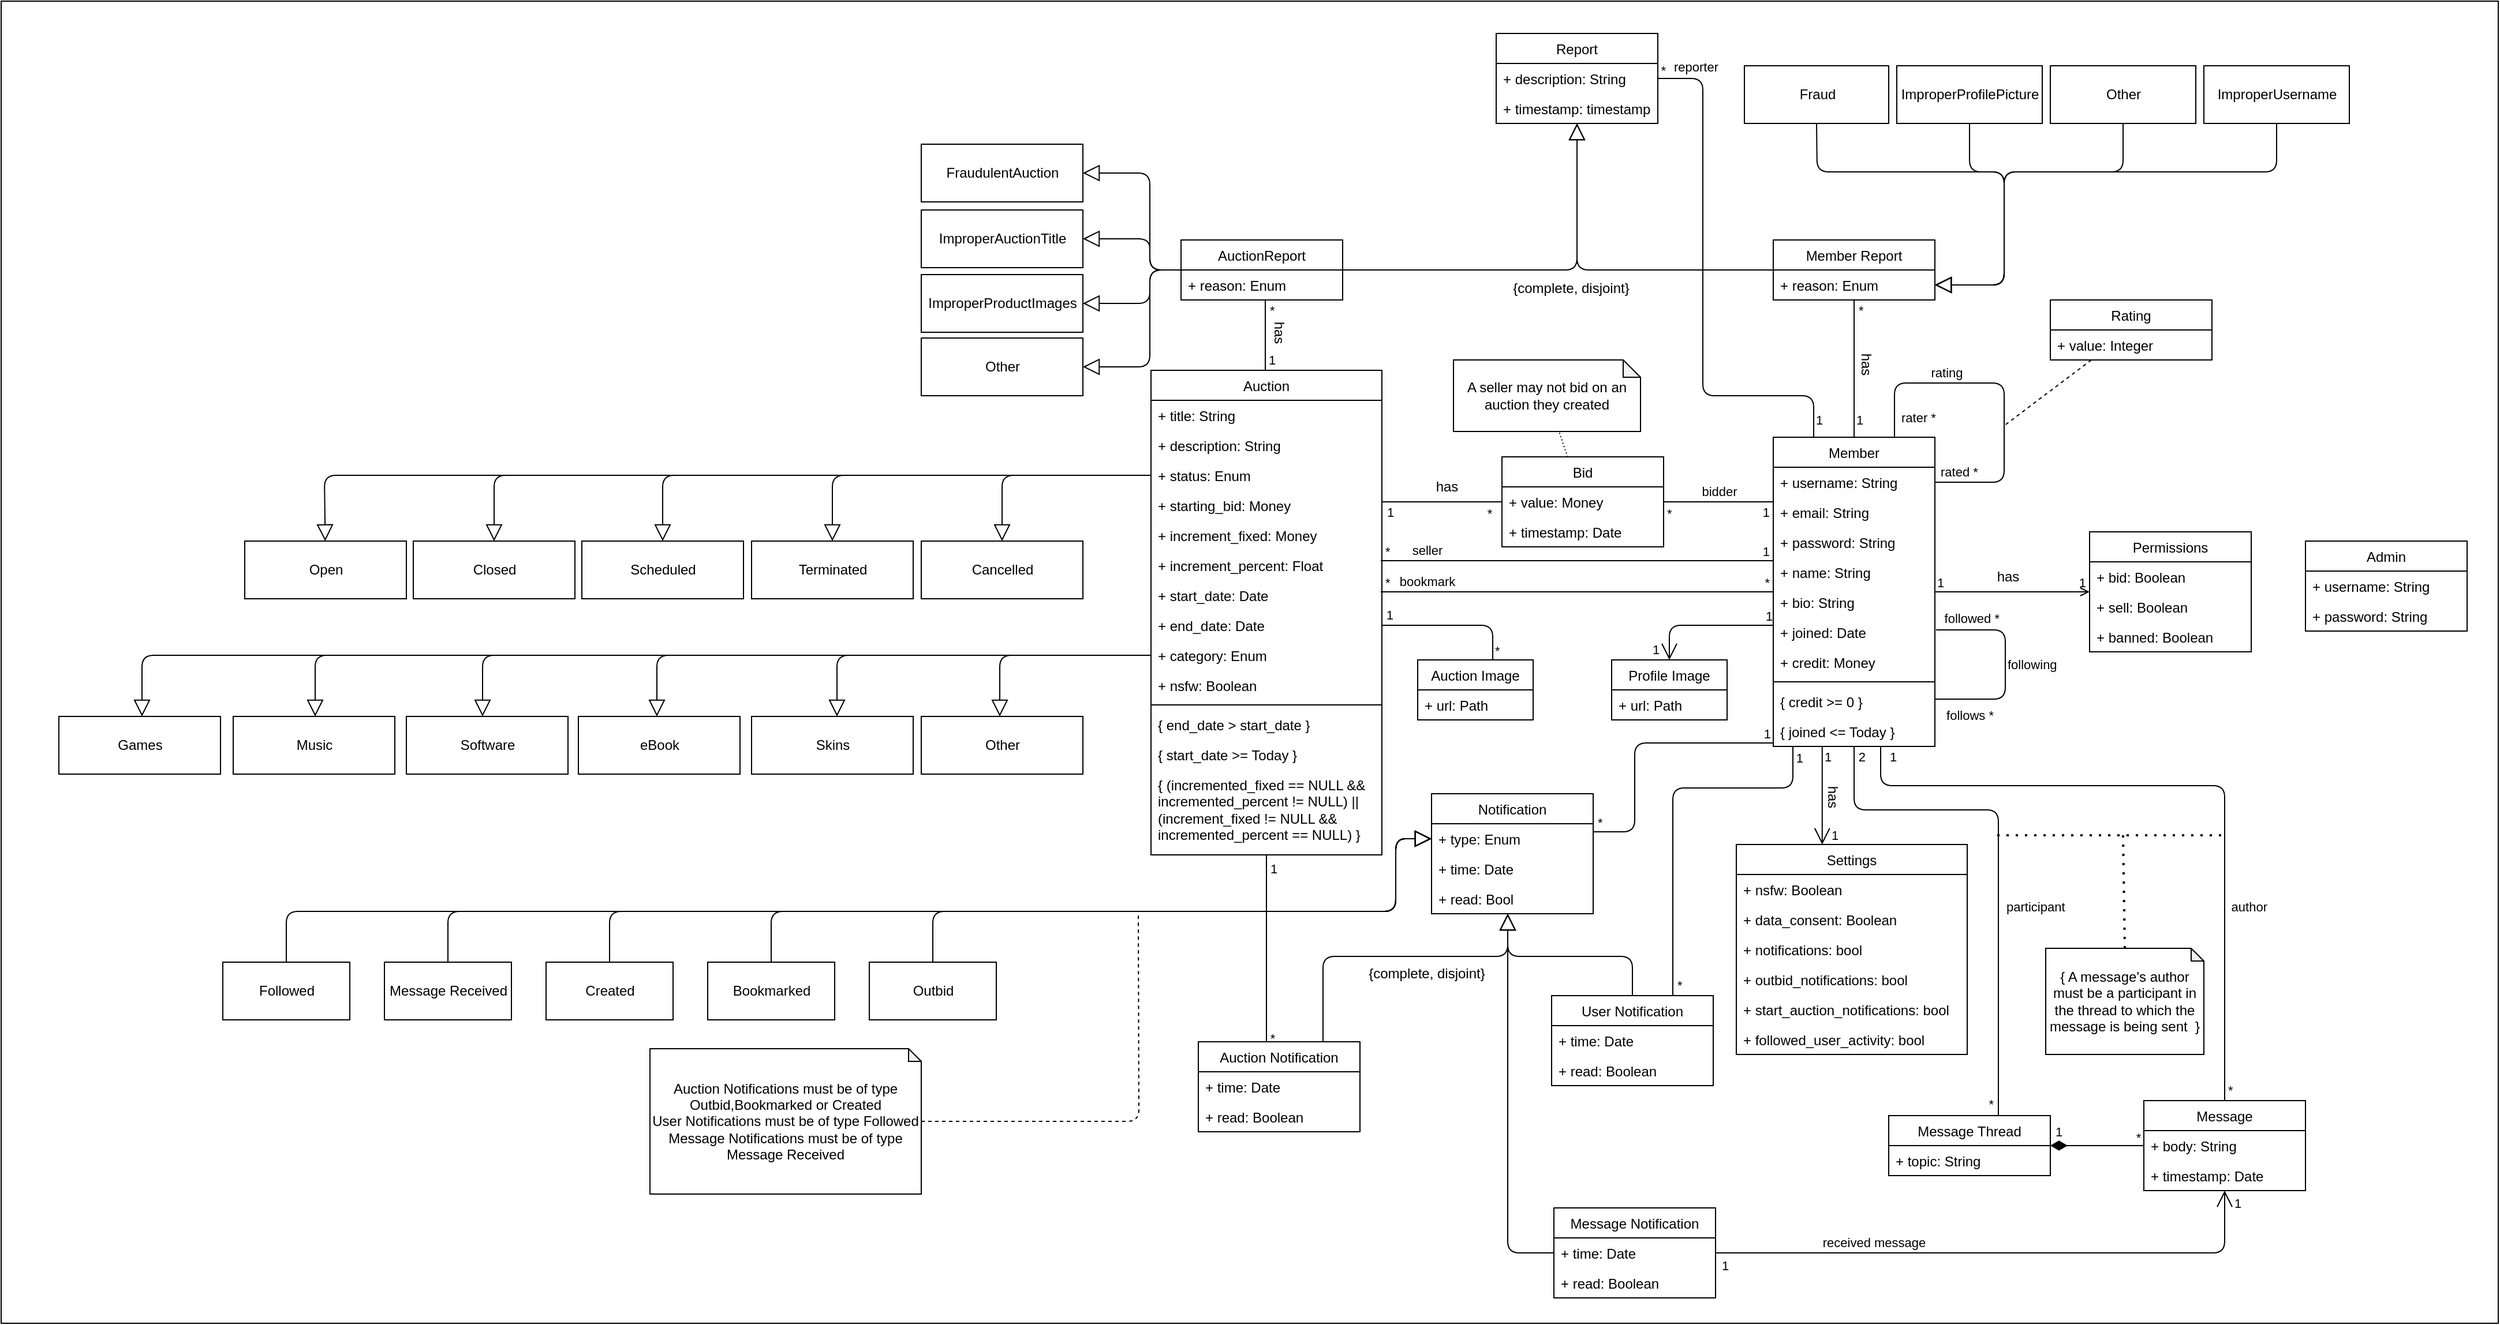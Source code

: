 <mxfile>
    <diagram id="5p2L-R4tzmacxb9t3PjI" name="Page-1">
        <mxGraphModel dx="5940" dy="3370" grid="0" gridSize="20" guides="1" tooltips="1" connect="1" arrows="1" fold="1" page="0" pageScale="1" pageWidth="850" pageHeight="1100" math="0" shadow="0">
            <root>
                <mxCell id="0"/>
                <mxCell id="1" parent="0"/>
                <mxCell id="444" value="" style="rounded=0;whiteSpace=wrap;html=1;labelBackgroundColor=none;" vertex="1" parent="1">
                    <mxGeometry x="-1415" y="-148" width="2163" height="1146" as="geometry"/>
                </mxCell>
                <mxCell id="KnBPTcWeaxRC1HquYk8a-293" style="edgeStyle=orthogonalEdgeStyle;rounded=1;orthogonalLoop=1;jettySize=auto;html=1;startArrow=none;startFill=0;endArrow=open;endFill=0;startSize=12;endSize=12;" parent="1" source="2" target="442" edge="1">
                    <mxGeometry relative="1" as="geometry">
                        <Array as="points">
                            <mxPoint x="30" y="393"/>
                        </Array>
                        <mxPoint x="-108" y="437" as="targetPoint"/>
                    </mxGeometry>
                </mxCell>
                <mxCell id="KnBPTcWeaxRC1HquYk8a-294" value="1" style="edgeLabel;html=1;align=center;verticalAlign=middle;resizable=0;points=[];labelBackgroundColor=none;" parent="KnBPTcWeaxRC1HquYk8a-293" vertex="1" connectable="0">
                    <mxGeometry x="-0.984" y="1" relative="1" as="geometry">
                        <mxPoint x="-3.6" y="-9" as="offset"/>
                    </mxGeometry>
                </mxCell>
                <mxCell id="KnBPTcWeaxRC1HquYk8a-295" value="1" style="edgeLabel;html=1;align=center;verticalAlign=middle;resizable=0;points=[];labelBackgroundColor=none;" parent="KnBPTcWeaxRC1HquYk8a-293" vertex="1" connectable="0">
                    <mxGeometry x="0.936" y="2" relative="1" as="geometry">
                        <mxPoint x="-14" y="-5.11" as="offset"/>
                    </mxGeometry>
                </mxCell>
                <mxCell id="2" value="Member" style="swimlane;fontStyle=0;childLayout=stackLayout;horizontal=1;startSize=26;fillColor=none;horizontalStack=0;resizeParent=1;resizeParentMax=0;resizeLast=0;collapsible=1;marginBottom=0;" parent="1" vertex="1">
                    <mxGeometry x="120" y="230" width="140" height="268" as="geometry">
                        <mxRectangle x="120" y="247" width="100" height="26" as="alternateBounds"/>
                    </mxGeometry>
                </mxCell>
                <mxCell id="14" value="+ username: String" style="text;strokeColor=none;fillColor=none;align=left;verticalAlign=top;spacingLeft=4;spacingRight=4;overflow=hidden;rotatable=0;points=[[0,0.5],[1,0.5]];portConstraint=eastwest;" parent="2" vertex="1">
                    <mxGeometry y="26" width="140" height="26" as="geometry"/>
                </mxCell>
                <mxCell id="277" value="+ email: String" style="text;strokeColor=none;fillColor=none;align=left;verticalAlign=top;spacingLeft=4;spacingRight=4;overflow=hidden;rotatable=0;points=[[0,0.5],[1,0.5]];portConstraint=eastwest;" parent="2" vertex="1">
                    <mxGeometry y="52" width="140" height="26" as="geometry"/>
                </mxCell>
                <mxCell id="4" value="+ password: String" style="text;strokeColor=none;fillColor=none;align=left;verticalAlign=top;spacingLeft=4;spacingRight=4;overflow=hidden;rotatable=0;points=[[0,0.5],[1,0.5]];portConstraint=eastwest;" parent="2" vertex="1">
                    <mxGeometry y="78" width="140" height="26" as="geometry"/>
                </mxCell>
                <mxCell id="3" value="+ name: String" style="text;strokeColor=none;fillColor=none;align=left;verticalAlign=top;spacingLeft=4;spacingRight=4;overflow=hidden;rotatable=0;points=[[0,0.5],[1,0.5]];portConstraint=eastwest;" parent="2" vertex="1">
                    <mxGeometry y="104" width="140" height="26" as="geometry"/>
                </mxCell>
                <mxCell id="18" value="+ bio: String" style="text;strokeColor=none;fillColor=none;align=left;verticalAlign=top;spacingLeft=4;spacingRight=4;overflow=hidden;rotatable=0;points=[[0,0.5],[1,0.5]];portConstraint=eastwest;" parent="2" vertex="1">
                    <mxGeometry y="130" width="140" height="26" as="geometry"/>
                </mxCell>
                <mxCell id="65" value="following" style="endArrow=none;html=1;edgeStyle=orthogonalEdgeStyle;labelPosition=right;verticalLabelPosition=middle;align=left;verticalAlign=middle;labelBackgroundColor=none;" parent="2" source="2" edge="1">
                    <mxGeometry x="0.005" relative="1" as="geometry">
                        <mxPoint x="101.0" y="156.0" as="sourcePoint"/>
                        <mxPoint x="141" y="167" as="targetPoint"/>
                        <mxPoint as="offset"/>
                        <Array as="points">
                            <mxPoint x="201" y="227"/>
                            <mxPoint x="201" y="167"/>
                        </Array>
                    </mxGeometry>
                </mxCell>
                <mxCell id="66" value="follows *" style="edgeLabel;resizable=0;html=1;align=center;verticalAlign=top;labelPosition=center;verticalLabelPosition=bottom;labelBackgroundColor=none;" parent="65" connectable="0" vertex="1">
                    <mxGeometry x="-1" relative="1" as="geometry">
                        <mxPoint x="30.0" y="1.0" as="offset"/>
                    </mxGeometry>
                </mxCell>
                <mxCell id="67" value="followed *" style="edgeLabel;resizable=0;html=1;align=right;verticalAlign=bottom;labelBackgroundColor=none;" parent="65" connectable="0" vertex="1">
                    <mxGeometry x="1" relative="1" as="geometry">
                        <mxPoint x="55" y="-2" as="offset"/>
                    </mxGeometry>
                </mxCell>
                <mxCell id="102" value="rating" style="endArrow=none;html=1;edgeStyle=orthogonalEdgeStyle;labelPosition=center;verticalLabelPosition=top;align=center;verticalAlign=bottom;exitX=1;exitY=0.5;exitDx=0;exitDy=0;entryX=0.75;entryY=0;entryDx=0;entryDy=0;labelBackgroundColor=none;" parent="2" source="14" target="2" edge="1">
                    <mxGeometry x="0.361" relative="1" as="geometry">
                        <mxPoint x="130.004" y="-54" as="sourcePoint"/>
                        <mxPoint x="160" y="-47" as="targetPoint"/>
                        <mxPoint as="offset"/>
                        <Array as="points">
                            <mxPoint x="200" y="39"/>
                            <mxPoint x="200" y="-47"/>
                            <mxPoint x="105" y="-47"/>
                        </Array>
                    </mxGeometry>
                </mxCell>
                <mxCell id="103" value="rated *" style="edgeLabel;resizable=0;html=1;align=left;verticalAlign=bottom;labelBackgroundColor=none;" parent="102" connectable="0" vertex="1">
                    <mxGeometry x="-1" relative="1" as="geometry">
                        <mxPoint x="3" y="-1" as="offset"/>
                    </mxGeometry>
                </mxCell>
                <mxCell id="104" value="rater *" style="edgeLabel;resizable=0;html=1;align=left;verticalAlign=middle;labelPosition=right;verticalLabelPosition=middle;labelBackgroundColor=none;" parent="102" connectable="0" vertex="1">
                    <mxGeometry x="1" relative="1" as="geometry">
                        <mxPoint x="4" y="-17" as="offset"/>
                    </mxGeometry>
                </mxCell>
                <mxCell id="113" value="+ joined: Date" style="text;strokeColor=none;fillColor=none;align=left;verticalAlign=top;spacingLeft=4;spacingRight=4;overflow=hidden;rotatable=0;points=[[0,0.5],[1,0.5]];portConstraint=eastwest;" parent="2" vertex="1">
                    <mxGeometry y="156" width="140" height="26" as="geometry"/>
                </mxCell>
                <mxCell id="279" value="+ credit: Money" style="text;strokeColor=none;fillColor=none;align=left;verticalAlign=top;spacingLeft=4;spacingRight=4;overflow=hidden;rotatable=0;points=[[0,0.5],[1,0.5]];portConstraint=eastwest;" parent="2" vertex="1">
                    <mxGeometry y="182" width="140" height="26" as="geometry"/>
                </mxCell>
                <mxCell id="347" value="" style="line;strokeWidth=1;fillColor=none;align=left;verticalAlign=middle;spacingTop=-1;spacingLeft=3;spacingRight=3;rotatable=0;labelPosition=right;points=[];portConstraint=eastwest;" parent="2" vertex="1">
                    <mxGeometry y="208" width="140" height="8" as="geometry"/>
                </mxCell>
                <mxCell id="349" value="{ credit &gt;= 0 }" style="text;strokeColor=none;fillColor=none;align=left;verticalAlign=top;spacingLeft=4;spacingRight=4;overflow=hidden;rotatable=0;points=[[0,0.5],[1,0.5]];portConstraint=eastwest;" parent="2" vertex="1">
                    <mxGeometry y="216" width="140" height="26" as="geometry"/>
                </mxCell>
                <mxCell id="351" value="{ joined &lt;= Today }" style="text;strokeColor=none;fillColor=none;align=left;verticalAlign=top;spacingLeft=4;spacingRight=4;overflow=hidden;rotatable=0;points=[[0,0.5],[1,0.5]];portConstraint=eastwest;" parent="2" vertex="1">
                    <mxGeometry y="242" width="140" height="26" as="geometry"/>
                </mxCell>
                <mxCell id="6" value="Auction" style="swimlane;fontStyle=0;childLayout=stackLayout;horizontal=1;startSize=26;fillColor=none;horizontalStack=0;resizeParent=1;resizeParentMax=0;resizeLast=0;collapsible=1;marginBottom=0;" parent="1" vertex="1">
                    <mxGeometry x="-419" y="172" width="200" height="420" as="geometry">
                        <mxRectangle x="-419" y="172" width="67" height="26" as="alternateBounds"/>
                    </mxGeometry>
                </mxCell>
                <mxCell id="7" value="+ title: String" style="text;strokeColor=none;fillColor=none;align=left;verticalAlign=top;spacingLeft=4;spacingRight=4;overflow=hidden;rotatable=0;points=[[0,0.5],[1,0.5]];portConstraint=eastwest;" parent="6" vertex="1">
                    <mxGeometry y="26" width="200" height="26" as="geometry"/>
                </mxCell>
                <mxCell id="8" value="+ description: String" style="text;strokeColor=none;fillColor=none;align=left;verticalAlign=top;spacingLeft=4;spacingRight=4;overflow=hidden;rotatable=0;points=[[0,0.5],[1,0.5]];portConstraint=eastwest;" parent="6" vertex="1">
                    <mxGeometry y="52" width="200" height="26" as="geometry"/>
                </mxCell>
                <mxCell id="9" value="+ status: Enum" style="text;strokeColor=none;fillColor=none;align=left;verticalAlign=top;spacingLeft=4;spacingRight=4;overflow=hidden;rotatable=0;points=[[0,0.5],[1,0.5]];portConstraint=eastwest;" parent="6" vertex="1">
                    <mxGeometry y="78" width="200" height="26" as="geometry"/>
                </mxCell>
                <mxCell id="20" value="+ starting_bid: Money" style="text;strokeColor=none;fillColor=none;align=left;verticalAlign=top;spacingLeft=4;spacingRight=4;overflow=hidden;rotatable=0;points=[[0,0.5],[1,0.5]];portConstraint=eastwest;" parent="6" vertex="1">
                    <mxGeometry y="104" width="200" height="26" as="geometry"/>
                </mxCell>
                <mxCell id="15" value="+ increment_fixed: Money" style="text;strokeColor=none;fillColor=none;align=left;verticalAlign=top;spacingLeft=4;spacingRight=4;overflow=hidden;rotatable=0;points=[[0,0.5],[1,0.5]];portConstraint=eastwest;" parent="6" vertex="1">
                    <mxGeometry y="130" width="200" height="26" as="geometry"/>
                </mxCell>
                <mxCell id="16" value="+ increment_percent: Float" style="text;strokeColor=none;fillColor=none;align=left;verticalAlign=top;spacingLeft=4;spacingRight=4;overflow=hidden;rotatable=0;points=[[0,0.5],[1,0.5]];portConstraint=eastwest;" parent="6" vertex="1">
                    <mxGeometry y="156" width="200" height="26" as="geometry"/>
                </mxCell>
                <mxCell id="17" value="+ start_date: Date" style="text;strokeColor=none;fillColor=none;align=left;verticalAlign=top;spacingLeft=4;spacingRight=4;overflow=hidden;rotatable=0;points=[[0,0.5],[1,0.5]];portConstraint=eastwest;" parent="6" vertex="1">
                    <mxGeometry y="182" width="200" height="26" as="geometry"/>
                </mxCell>
                <mxCell id="19" value="+ end_date: Date" style="text;strokeColor=none;fillColor=none;align=left;verticalAlign=top;spacingLeft=4;spacingRight=4;overflow=hidden;rotatable=0;points=[[0,0.5],[1,0.5]];portConstraint=eastwest;" parent="6" vertex="1">
                    <mxGeometry y="208" width="200" height="26" as="geometry"/>
                </mxCell>
                <mxCell id="93" value="+ category: Enum" style="text;strokeColor=none;fillColor=none;align=left;verticalAlign=top;spacingLeft=4;spacingRight=4;overflow=hidden;rotatable=0;points=[[0,0.5],[1,0.5]];portConstraint=eastwest;" parent="6" vertex="1">
                    <mxGeometry y="234" width="200" height="26" as="geometry"/>
                </mxCell>
                <mxCell id="288" value="+ nsfw: Boolean" style="text;strokeColor=none;fillColor=none;align=left;verticalAlign=top;spacingLeft=4;spacingRight=4;overflow=hidden;rotatable=0;points=[[0,0.5],[1,0.5]];portConstraint=eastwest;" parent="6" vertex="1">
                    <mxGeometry y="260" width="200" height="26" as="geometry"/>
                </mxCell>
                <mxCell id="307" value="" style="line;strokeWidth=1;fillColor=none;align=left;verticalAlign=middle;spacingTop=-1;spacingLeft=3;spacingRight=3;rotatable=0;labelPosition=right;points=[];portConstraint=eastwest;" parent="6" vertex="1">
                    <mxGeometry y="286" width="200" height="8" as="geometry"/>
                </mxCell>
                <mxCell id="310" value="{ end_date &gt; start_date }" style="text;strokeColor=none;fillColor=none;align=left;verticalAlign=top;spacingLeft=4;spacingRight=4;overflow=hidden;rotatable=0;points=[[0,0.5],[1,0.5]];portConstraint=eastwest;" parent="6" vertex="1">
                    <mxGeometry y="294" width="200" height="26" as="geometry"/>
                </mxCell>
                <mxCell id="350" value="{ start_date &gt;= Today }" style="text;strokeColor=none;fillColor=none;align=left;verticalAlign=top;spacingLeft=4;spacingRight=4;overflow=hidden;rotatable=0;points=[[0,0.5],[1,0.5]];portConstraint=eastwest;" parent="6" vertex="1">
                    <mxGeometry y="320" width="200" height="26" as="geometry"/>
                </mxCell>
                <mxCell id="311" value="{ (incremented_fixed == NULL &amp;&amp; incremented_percent != NULL) || (increment_fixed != NULL &amp;&amp; incremented_percent == NULL) }" style="text;strokeColor=none;fillColor=none;align=left;verticalAlign=top;spacingLeft=4;spacingRight=4;overflow=hidden;rotatable=0;points=[[0,0.5],[1,0.5]];portConstraint=eastwest;shadow=1;whiteSpace=wrap;" parent="6" vertex="1">
                    <mxGeometry y="346" width="200" height="74" as="geometry"/>
                </mxCell>
                <mxCell id="10" value="Permissions" style="swimlane;fontStyle=0;childLayout=stackLayout;horizontal=1;startSize=26;fillColor=none;horizontalStack=0;resizeParent=1;resizeParentMax=0;resizeLast=0;collapsible=1;marginBottom=0;" parent="1" vertex="1">
                    <mxGeometry x="394" y="312" width="140" height="104" as="geometry"/>
                </mxCell>
                <mxCell id="11" value="+ bid: Boolean" style="text;strokeColor=none;fillColor=none;align=left;verticalAlign=top;spacingLeft=4;spacingRight=4;overflow=hidden;rotatable=0;points=[[0,0.5],[1,0.5]];portConstraint=eastwest;" parent="10" vertex="1">
                    <mxGeometry y="26" width="140" height="26" as="geometry"/>
                </mxCell>
                <mxCell id="12" value="+ sell: Boolean" style="text;strokeColor=none;fillColor=none;align=left;verticalAlign=top;spacingLeft=4;spacingRight=4;overflow=hidden;rotatable=0;points=[[0,0.5],[1,0.5]];portConstraint=eastwest;" parent="10" vertex="1">
                    <mxGeometry y="52" width="140" height="26" as="geometry"/>
                </mxCell>
                <mxCell id="13" value="+ banned: Boolean" style="text;strokeColor=none;fillColor=none;align=left;verticalAlign=top;spacingLeft=4;spacingRight=4;overflow=hidden;rotatable=0;points=[[0,0.5],[1,0.5]];portConstraint=eastwest;" parent="10" vertex="1">
                    <mxGeometry y="78" width="140" height="26" as="geometry"/>
                </mxCell>
                <mxCell id="333" style="edgeStyle=orthogonalEdgeStyle;rounded=0;orthogonalLoop=1;jettySize=auto;html=1;endArrow=none;endFill=0;" parent="1" source="32" target="6" edge="1">
                    <mxGeometry relative="1" as="geometry">
                        <Array as="points">
                            <mxPoint x="-199" y="286"/>
                            <mxPoint x="-199" y="286"/>
                        </Array>
                    </mxGeometry>
                </mxCell>
                <mxCell id="334" value="1" style="edgeLabel;html=1;align=center;verticalAlign=middle;resizable=0;points=[];labelBackgroundColor=none;" parent="333" connectable="0" vertex="1">
                    <mxGeometry x="0.897" relative="1" as="geometry">
                        <mxPoint x="0.89" y="9" as="offset"/>
                    </mxGeometry>
                </mxCell>
                <mxCell id="335" value="*" style="edgeLabel;html=1;align=center;verticalAlign=middle;resizable=0;points=[];labelBackgroundColor=none;" parent="333" connectable="0" vertex="1">
                    <mxGeometry x="-0.783" y="1" relative="1" as="geometry">
                        <mxPoint y="9" as="offset"/>
                    </mxGeometry>
                </mxCell>
                <mxCell id="32" value="Bid" style="swimlane;fontStyle=0;childLayout=stackLayout;horizontal=1;startSize=26;fillColor=none;horizontalStack=0;resizeParent=1;resizeParentMax=0;resizeLast=0;collapsible=1;marginBottom=0;" parent="1" vertex="1">
                    <mxGeometry x="-115" y="247" width="140" height="78" as="geometry"/>
                </mxCell>
                <mxCell id="33" value="+ value: Money" style="text;strokeColor=none;fillColor=none;align=left;verticalAlign=top;spacingLeft=4;spacingRight=4;overflow=hidden;rotatable=0;points=[[0,0.5],[1,0.5]];portConstraint=eastwest;" parent="32" vertex="1">
                    <mxGeometry y="26" width="140" height="26" as="geometry"/>
                </mxCell>
                <mxCell id="34" value="+ timestamp: Date" style="text;strokeColor=none;fillColor=none;align=left;verticalAlign=top;spacingLeft=4;spacingRight=4;overflow=hidden;rotatable=0;points=[[0,0.5],[1,0.5]];portConstraint=eastwest;" parent="32" vertex="1">
                    <mxGeometry y="52" width="140" height="26" as="geometry"/>
                </mxCell>
                <mxCell id="48" value="seller" style="endArrow=none;html=1;edgeStyle=orthogonalEdgeStyle;entryX=0;entryY=0.5;entryDx=0;entryDy=0;exitX=1;exitY=0.5;exitDx=0;exitDy=0;labelPosition=center;verticalLabelPosition=top;align=center;verticalAlign=bottom;labelBackgroundColor=none;" parent="1" edge="1">
                    <mxGeometry x="-0.765" relative="1" as="geometry">
                        <mxPoint x="-220" y="337" as="sourcePoint"/>
                        <mxPoint x="120" y="337" as="targetPoint"/>
                        <mxPoint as="offset"/>
                    </mxGeometry>
                </mxCell>
                <mxCell id="49" value="*" style="edgeLabel;resizable=0;html=1;align=left;verticalAlign=bottom;labelBackgroundColor=none;" parent="48" connectable="0" vertex="1">
                    <mxGeometry x="-1" relative="1" as="geometry">
                        <mxPoint x="2" as="offset"/>
                    </mxGeometry>
                </mxCell>
                <mxCell id="50" value="1" style="edgeLabel;resizable=0;html=1;align=right;verticalAlign=bottom;labelBackgroundColor=none;" parent="48" connectable="0" vertex="1">
                    <mxGeometry x="1" relative="1" as="geometry">
                        <mxPoint x="-3" as="offset"/>
                    </mxGeometry>
                </mxCell>
                <mxCell id="54" value="" style="endArrow=open;html=1;edgeStyle=orthogonalEdgeStyle;startArrow=none;startFill=0;endFill=0;" parent="1" source="2" target="10" edge="1">
                    <mxGeometry relative="1" as="geometry">
                        <mxPoint x="240" y="520" as="sourcePoint"/>
                        <mxPoint x="400" y="520" as="targetPoint"/>
                    </mxGeometry>
                </mxCell>
                <mxCell id="55" value="1" style="edgeLabel;resizable=0;html=1;align=left;verticalAlign=bottom;labelBackgroundColor=none;" parent="54" connectable="0" vertex="1">
                    <mxGeometry x="-1" relative="1" as="geometry"/>
                </mxCell>
                <mxCell id="56" value="1" style="edgeLabel;resizable=0;html=1;align=right;verticalAlign=bottom;labelBackgroundColor=none;" parent="54" connectable="0" vertex="1">
                    <mxGeometry x="1" relative="1" as="geometry">
                        <mxPoint x="-2.19" as="offset"/>
                    </mxGeometry>
                </mxCell>
                <mxCell id="58" value="Admin" style="swimlane;fontStyle=0;childLayout=stackLayout;horizontal=1;startSize=26;fillColor=none;horizontalStack=0;resizeParent=1;resizeParentMax=0;resizeLast=0;collapsible=1;marginBottom=0;" parent="1" vertex="1">
                    <mxGeometry x="581" y="320" width="140" height="78" as="geometry"/>
                </mxCell>
                <mxCell id="59" value="+ username: String" style="text;strokeColor=none;fillColor=none;align=left;verticalAlign=top;spacingLeft=4;spacingRight=4;overflow=hidden;rotatable=0;points=[[0,0.5],[1,0.5]];portConstraint=eastwest;" parent="58" vertex="1">
                    <mxGeometry y="26" width="140" height="26" as="geometry"/>
                </mxCell>
                <mxCell id="60" value="+ password: String" style="text;strokeColor=none;fillColor=none;align=left;verticalAlign=top;spacingLeft=4;spacingRight=4;overflow=hidden;rotatable=0;points=[[0,0.5],[1,0.5]];portConstraint=eastwest;" parent="58" vertex="1">
                    <mxGeometry y="52" width="140" height="26" as="geometry"/>
                </mxCell>
                <mxCell id="62" value="bookmark" style="endArrow=none;html=1;edgeStyle=orthogonalEdgeStyle;exitX=1;exitY=0.5;exitDx=0;exitDy=0;labelPosition=center;verticalLabelPosition=top;align=center;verticalAlign=bottom;labelBackgroundColor=none;" parent="1" edge="1">
                    <mxGeometry x="-0.765" relative="1" as="geometry">
                        <mxPoint x="-220" y="364" as="sourcePoint"/>
                        <mxPoint x="120" y="364" as="targetPoint"/>
                        <mxPoint as="offset"/>
                    </mxGeometry>
                </mxCell>
                <mxCell id="63" value="*" style="edgeLabel;resizable=0;html=1;align=left;verticalAlign=bottom;labelBackgroundColor=none;" parent="62" connectable="0" vertex="1">
                    <mxGeometry x="-1" relative="1" as="geometry">
                        <mxPoint x="2" as="offset"/>
                    </mxGeometry>
                </mxCell>
                <mxCell id="64" value="*" style="edgeLabel;resizable=0;html=1;align=right;verticalAlign=bottom;labelBackgroundColor=none;" parent="62" connectable="0" vertex="1">
                    <mxGeometry x="1" relative="1" as="geometry">
                        <mxPoint x="-3" as="offset"/>
                    </mxGeometry>
                </mxCell>
                <mxCell id="68" value="Member Report" style="swimlane;fontStyle=0;childLayout=stackLayout;horizontal=1;startSize=26;fillColor=none;horizontalStack=0;resizeParent=1;resizeParentMax=0;resizeLast=0;collapsible=1;marginBottom=0;" parent="1" vertex="1">
                    <mxGeometry x="120" y="59" width="140" height="52" as="geometry"/>
                </mxCell>
                <mxCell id="69" value="+ reason: Enum" style="text;strokeColor=none;fillColor=none;align=left;verticalAlign=top;spacingLeft=4;spacingRight=4;overflow=hidden;rotatable=0;points=[[0,0.5],[1,0.5]];portConstraint=eastwest;" parent="68" vertex="1">
                    <mxGeometry y="26" width="140" height="26" as="geometry"/>
                </mxCell>
                <mxCell id="72" value="AuctionReport" style="swimlane;fontStyle=0;childLayout=stackLayout;horizontal=1;startSize=26;fillColor=none;horizontalStack=0;resizeParent=1;resizeParentMax=0;resizeLast=0;collapsible=1;marginBottom=0;" parent="1" vertex="1">
                    <mxGeometry x="-393" y="59" width="140" height="52" as="geometry">
                        <mxRectangle x="-370" y="59" width="103" height="26" as="alternateBounds"/>
                    </mxGeometry>
                </mxCell>
                <mxCell id="73" value="+ reason: Enum" style="text;strokeColor=none;fillColor=none;align=left;verticalAlign=top;spacingLeft=4;spacingRight=4;overflow=hidden;rotatable=0;points=[[0,0.5],[1,0.5]];portConstraint=eastwest;" parent="72" vertex="1">
                    <mxGeometry y="26" width="140" height="26" as="geometry"/>
                </mxCell>
                <mxCell id="76" value="Report" style="swimlane;fontStyle=0;childLayout=stackLayout;horizontal=1;startSize=26;fillColor=none;horizontalStack=0;resizeParent=1;resizeParentMax=0;resizeLast=0;collapsible=1;marginBottom=0;" parent="1" vertex="1">
                    <mxGeometry x="-120" y="-120" width="140" height="78" as="geometry"/>
                </mxCell>
                <mxCell id="77" value="+ description: String" style="text;strokeColor=none;fillColor=none;align=left;verticalAlign=top;spacingLeft=4;spacingRight=4;overflow=hidden;rotatable=0;points=[[0,0.5],[1,0.5]];portConstraint=eastwest;" parent="76" vertex="1">
                    <mxGeometry y="26" width="140" height="26" as="geometry"/>
                </mxCell>
                <mxCell id="78" value="+ timestamp: timestamp" style="text;strokeColor=none;fillColor=none;align=left;verticalAlign=top;spacingLeft=4;spacingRight=4;overflow=hidden;rotatable=0;points=[[0,0.5],[1,0.5]];portConstraint=eastwest;" parent="76" vertex="1">
                    <mxGeometry y="52" width="140" height="26" as="geometry"/>
                </mxCell>
                <mxCell id="80" value="" style="endArrow=block;endFill=0;endSize=12;html=1;" parent="1" source="68" target="76" edge="1">
                    <mxGeometry width="160" relative="1" as="geometry">
                        <mxPoint x="-160" y="80" as="sourcePoint"/>
                        <mxPoint y="80" as="targetPoint"/>
                        <Array as="points">
                            <mxPoint x="-50" y="85"/>
                        </Array>
                    </mxGeometry>
                </mxCell>
                <mxCell id="81" value="" style="endArrow=block;endFill=0;endSize=12;html=1;" parent="1" source="72" target="76" edge="1">
                    <mxGeometry width="160" relative="1" as="geometry">
                        <mxPoint x="140.279" y="79" as="sourcePoint"/>
                        <mxPoint x="39.721" y="4" as="targetPoint"/>
                        <Array as="points">
                            <mxPoint x="-50" y="85"/>
                        </Array>
                    </mxGeometry>
                </mxCell>
                <mxCell id="84" value="" style="endArrow=none;html=1;edgeStyle=orthogonalEdgeStyle;labelPosition=center;verticalLabelPosition=top;align=center;verticalAlign=bottom;" parent="1" source="72" target="6" edge="1">
                    <mxGeometry x="-0.309" relative="1" as="geometry">
                        <mxPoint x="-200" y="332" as="sourcePoint"/>
                        <mxPoint x="140" y="332" as="targetPoint"/>
                        <mxPoint as="offset"/>
                        <Array as="points">
                            <mxPoint x="-320" y="132"/>
                            <mxPoint x="-320" y="132"/>
                        </Array>
                    </mxGeometry>
                </mxCell>
                <mxCell id="85" value="*" style="edgeLabel;resizable=0;html=1;align=left;verticalAlign=middle;labelPosition=right;verticalLabelPosition=middle;labelBackgroundColor=none;" parent="84" connectable="0" vertex="1">
                    <mxGeometry x="-1" relative="1" as="geometry">
                        <mxPoint x="2" y="9" as="offset"/>
                    </mxGeometry>
                </mxCell>
                <mxCell id="86" value="1" style="edgeLabel;resizable=0;html=1;align=left;verticalAlign=middle;labelPosition=right;verticalLabelPosition=middle;labelBackgroundColor=none;" parent="84" connectable="0" vertex="1">
                    <mxGeometry x="1" relative="1" as="geometry">
                        <mxPoint x="1" y="-9.14" as="offset"/>
                    </mxGeometry>
                </mxCell>
                <mxCell id="87" value="" style="endArrow=none;html=1;edgeStyle=orthogonalEdgeStyle;labelPosition=center;verticalLabelPosition=top;align=center;verticalAlign=bottom;" parent="1" source="68" target="2" edge="1">
                    <mxGeometry x="-0.309" relative="1" as="geometry">
                        <mxPoint x="-280" y="131" as="sourcePoint"/>
                        <mxPoint x="-280" y="215" as="targetPoint"/>
                        <mxPoint as="offset"/>
                    </mxGeometry>
                </mxCell>
                <mxCell id="88" value="*" style="edgeLabel;resizable=0;html=1;align=left;verticalAlign=middle;labelPosition=right;verticalLabelPosition=middle;labelBackgroundColor=none;" parent="87" connectable="0" vertex="1">
                    <mxGeometry x="-1" relative="1" as="geometry">
                        <mxPoint x="2" y="9" as="offset"/>
                    </mxGeometry>
                </mxCell>
                <mxCell id="89" value="1" style="edgeLabel;resizable=0;html=1;align=left;verticalAlign=middle;labelPosition=right;verticalLabelPosition=middle;labelBackgroundColor=none;" parent="87" connectable="0" vertex="1">
                    <mxGeometry x="1" relative="1" as="geometry">
                        <mxPoint y="-14.95" as="offset"/>
                    </mxGeometry>
                </mxCell>
                <mxCell id="90" value="reporter" style="endArrow=none;html=1;labelPosition=right;verticalLabelPosition=middle;align=left;verticalAlign=middle;entryX=0.25;entryY=0;entryDx=0;entryDy=0;labelBackgroundColor=none;" parent="1" target="2" edge="1">
                    <mxGeometry x="-0.948" y="10" relative="1" as="geometry">
                        <mxPoint x="20" y="-81" as="sourcePoint"/>
                        <mxPoint x="210" y="267" as="targetPoint"/>
                        <mxPoint as="offset"/>
                        <Array as="points">
                            <mxPoint x="59" y="-81"/>
                            <mxPoint x="59" y="194"/>
                            <mxPoint x="155" y="194"/>
                        </Array>
                    </mxGeometry>
                </mxCell>
                <mxCell id="91" value="*" style="edgeLabel;resizable=0;html=1;align=right;verticalAlign=top;labelPosition=left;verticalLabelPosition=bottom;labelBackgroundColor=none;" parent="90" connectable="0" vertex="1">
                    <mxGeometry x="-1" relative="1" as="geometry">
                        <mxPoint x="7" y="-20" as="offset"/>
                    </mxGeometry>
                </mxCell>
                <mxCell id="92" value="1" style="edgeLabel;resizable=0;html=1;align=left;verticalAlign=middle;labelPosition=right;verticalLabelPosition=middle;labelBackgroundColor=none;" parent="90" connectable="0" vertex="1">
                    <mxGeometry x="1" relative="1" as="geometry">
                        <mxPoint y="-14.95" as="offset"/>
                    </mxGeometry>
                </mxCell>
                <mxCell id="98" value="Rating" style="swimlane;fontStyle=0;childLayout=stackLayout;horizontal=1;startSize=26;fillColor=none;horizontalStack=0;resizeParent=1;resizeParentMax=0;resizeLast=0;collapsible=1;marginBottom=0;" parent="1" vertex="1">
                    <mxGeometry x="360" y="111" width="140" height="52" as="geometry"/>
                </mxCell>
                <mxCell id="99" value="+ value: Integer" style="text;strokeColor=none;fillColor=none;align=left;verticalAlign=top;spacingLeft=4;spacingRight=4;overflow=hidden;rotatable=0;points=[[0,0.5],[1,0.5]];portConstraint=eastwest;" parent="98" vertex="1">
                    <mxGeometry y="26" width="140" height="26" as="geometry"/>
                </mxCell>
                <mxCell id="105" value="" style="endArrow=none;html=1;dashed=1;" parent="1" source="98" edge="1">
                    <mxGeometry relative="1" as="geometry">
                        <mxPoint x="-29.966" y="267" as="sourcePoint"/>
                        <mxPoint x="320" y="220" as="targetPoint"/>
                    </mxGeometry>
                </mxCell>
                <mxCell id="KnBPTcWeaxRC1HquYk8a-289" style="edgeStyle=orthogonalEdgeStyle;rounded=0;orthogonalLoop=1;jettySize=auto;html=1;startArrow=open;startFill=0;endArrow=none;endFill=0;entryX=0.303;entryY=0.994;entryDx=0;entryDy=0;entryPerimeter=0;startSize=12;endSize=12;" parent="1" source="106" target="351" edge="1">
                    <mxGeometry relative="1" as="geometry">
                        <Array as="points">
                            <mxPoint x="162" y="499"/>
                        </Array>
                    </mxGeometry>
                </mxCell>
                <mxCell id="KnBPTcWeaxRC1HquYk8a-291" value="1" style="edgeLabel;html=1;align=center;verticalAlign=middle;resizable=0;points=[];labelBackgroundColor=none;" parent="KnBPTcWeaxRC1HquYk8a-289" vertex="1" connectable="0">
                    <mxGeometry x="0.887" y="1" relative="1" as="geometry">
                        <mxPoint x="5.6" y="4.34" as="offset"/>
                    </mxGeometry>
                </mxCell>
                <mxCell id="KnBPTcWeaxRC1HquYk8a-292" value="1" style="edgeLabel;html=1;align=center;verticalAlign=middle;resizable=0;points=[];labelBackgroundColor=none;" parent="KnBPTcWeaxRC1HquYk8a-289" vertex="1" connectable="0">
                    <mxGeometry x="-0.844" y="-1" relative="1" as="geometry">
                        <mxPoint x="9" y="-1.59" as="offset"/>
                    </mxGeometry>
                </mxCell>
                <mxCell id="106" value="Settings" style="swimlane;fontStyle=0;childLayout=stackLayout;horizontal=1;startSize=26;fillColor=none;horizontalStack=0;resizeParent=1;resizeParentMax=0;resizeLast=0;collapsible=1;marginBottom=0;" parent="1" vertex="1">
                    <mxGeometry x="88" y="583" width="200" height="182" as="geometry"/>
                </mxCell>
                <mxCell id="107" value="+ nsfw: Boolean" style="text;strokeColor=none;fillColor=none;align=left;verticalAlign=top;spacingLeft=4;spacingRight=4;overflow=hidden;rotatable=0;points=[[0,0.5],[1,0.5]];portConstraint=eastwest;" parent="106" vertex="1">
                    <mxGeometry y="26" width="200" height="26" as="geometry"/>
                </mxCell>
                <mxCell id="114" value="+ data_consent: Boolean" style="text;strokeColor=none;fillColor=none;align=left;verticalAlign=top;spacingLeft=4;spacingRight=4;overflow=hidden;rotatable=0;points=[[0,0.5],[1,0.5]];portConstraint=eastwest;" parent="106" vertex="1">
                    <mxGeometry y="52" width="200" height="26" as="geometry"/>
                </mxCell>
                <mxCell id="115" value="+ notifications: bool" style="text;strokeColor=none;fillColor=none;align=left;verticalAlign=top;spacingLeft=4;spacingRight=4;overflow=hidden;rotatable=0;points=[[0,0.5],[1,0.5]];portConstraint=eastwest;" parent="106" vertex="1">
                    <mxGeometry y="78" width="200" height="26" as="geometry"/>
                </mxCell>
                <mxCell id="116" value="+ outbid_notifications: bool" style="text;strokeColor=none;fillColor=none;align=left;verticalAlign=top;spacingLeft=4;spacingRight=4;overflow=hidden;rotatable=0;points=[[0,0.5],[1,0.5]];portConstraint=eastwest;" parent="106" vertex="1">
                    <mxGeometry y="104" width="200" height="26" as="geometry"/>
                </mxCell>
                <mxCell id="117" value="+ start_auction_notifications: bool" style="text;strokeColor=none;fillColor=none;align=left;verticalAlign=top;spacingLeft=4;spacingRight=4;overflow=hidden;rotatable=0;points=[[0,0.5],[1,0.5]];portConstraint=eastwest;" parent="106" vertex="1">
                    <mxGeometry y="130" width="200" height="26" as="geometry"/>
                </mxCell>
                <mxCell id="118" value="+ followed_user_activity: bool" style="text;strokeColor=none;fillColor=none;align=left;verticalAlign=top;spacingLeft=4;spacingRight=4;overflow=hidden;rotatable=0;points=[[0,0.5],[1,0.5]];portConstraint=eastwest;" parent="106" vertex="1">
                    <mxGeometry y="156" width="200" height="26" as="geometry"/>
                </mxCell>
                <mxCell id="147" value="bidder" style="endArrow=none;html=1;edgeStyle=orthogonalEdgeStyle;labelPosition=center;verticalLabelPosition=top;align=center;verticalAlign=bottom;labelBackgroundColor=none;" parent="1" source="32" target="2" edge="1">
                    <mxGeometry x="0.008" relative="1" as="geometry">
                        <mxPoint x="60" y="300" as="sourcePoint"/>
                        <mxPoint x="-30" y="318" as="targetPoint"/>
                        <mxPoint as="offset"/>
                        <Array as="points">
                            <mxPoint x="60" y="286"/>
                            <mxPoint x="60" y="286"/>
                        </Array>
                    </mxGeometry>
                </mxCell>
                <mxCell id="148" value="*" style="edgeLabel;resizable=0;html=1;align=left;verticalAlign=bottom;labelBackgroundColor=none;" parent="147" connectable="0" vertex="1">
                    <mxGeometry x="-1" relative="1" as="geometry">
                        <mxPoint x="1" y="18" as="offset"/>
                    </mxGeometry>
                </mxCell>
                <mxCell id="149" value="1" style="edgeLabel;resizable=0;html=1;align=right;verticalAlign=bottom;labelBackgroundColor=none;" parent="147" connectable="0" vertex="1">
                    <mxGeometry x="1" relative="1" as="geometry">
                        <mxPoint x="-3" y="17" as="offset"/>
                    </mxGeometry>
                </mxCell>
                <mxCell id="150" value="Notification" style="swimlane;fontStyle=0;childLayout=stackLayout;horizontal=1;startSize=26;fillColor=none;horizontalStack=0;resizeParent=1;resizeParentMax=0;resizeLast=0;collapsible=1;marginBottom=0;" parent="1" vertex="1">
                    <mxGeometry x="-176" y="539" width="140" height="104" as="geometry"/>
                </mxCell>
                <mxCell id="165" value="+ type: Enum" style="text;strokeColor=none;fillColor=none;align=left;verticalAlign=top;spacingLeft=4;spacingRight=4;overflow=hidden;rotatable=0;points=[[0,0.5],[1,0.5]];portConstraint=eastwest;" parent="150" vertex="1">
                    <mxGeometry y="26" width="140" height="26" as="geometry"/>
                </mxCell>
                <mxCell id="152" value="+ time: Date" style="text;strokeColor=none;fillColor=none;align=left;verticalAlign=top;spacingLeft=4;spacingRight=4;overflow=hidden;rotatable=0;points=[[0,0.5],[1,0.5]];portConstraint=eastwest;" parent="150" vertex="1">
                    <mxGeometry y="52" width="140" height="26" as="geometry"/>
                </mxCell>
                <mxCell id="153" value="+ read: Bool" style="text;strokeColor=none;fillColor=none;align=left;verticalAlign=top;spacingLeft=4;spacingRight=4;overflow=hidden;rotatable=0;points=[[0,0.5],[1,0.5]];portConstraint=eastwest;" parent="150" vertex="1">
                    <mxGeometry y="78" width="140" height="26" as="geometry"/>
                </mxCell>
                <mxCell id="154" value="" style="endArrow=none;html=1;edgeStyle=orthogonalEdgeStyle;" parent="1" source="150" edge="1">
                    <mxGeometry relative="1" as="geometry">
                        <mxPoint x="-100" y="455" as="sourcePoint"/>
                        <mxPoint x="120" y="495" as="targetPoint"/>
                        <Array as="points">
                            <mxPoint y="572"/>
                            <mxPoint y="495"/>
                        </Array>
                    </mxGeometry>
                </mxCell>
                <mxCell id="155" value="*" style="edgeLabel;resizable=0;html=1;align=left;verticalAlign=bottom;labelBackgroundColor=none;" parent="154" connectable="0" vertex="1">
                    <mxGeometry x="-1" relative="1" as="geometry">
                        <mxPoint x="2" as="offset"/>
                    </mxGeometry>
                </mxCell>
                <mxCell id="156" value="1" style="edgeLabel;resizable=0;html=1;align=right;verticalAlign=bottom;labelBackgroundColor=none;" parent="154" connectable="0" vertex="1">
                    <mxGeometry x="1" relative="1" as="geometry">
                        <mxPoint x="-2" as="offset"/>
                    </mxGeometry>
                </mxCell>
                <mxCell id="312" style="edgeStyle=orthogonalEdgeStyle;rounded=0;orthogonalLoop=1;jettySize=auto;html=1;endArrow=none;endFill=0;" parent="1" source="164" target="6" edge="1">
                    <mxGeometry relative="1" as="geometry">
                        <Array as="points">
                            <mxPoint x="-319" y="708"/>
                            <mxPoint x="-319" y="708"/>
                        </Array>
                        <mxPoint x="-303" y="594" as="targetPoint"/>
                    </mxGeometry>
                </mxCell>
                <mxCell id="314" value="1" style="edgeLabel;html=1;align=center;verticalAlign=middle;resizable=0;points=[];labelBackgroundColor=none;" parent="312" connectable="0" vertex="1">
                    <mxGeometry x="0.897" y="-2" relative="1" as="geometry">
                        <mxPoint x="4" y="3.31" as="offset"/>
                    </mxGeometry>
                </mxCell>
                <mxCell id="316" value="*" style="edgeLabel;html=1;align=center;verticalAlign=middle;resizable=0;points=[];labelBackgroundColor=none;" parent="312" connectable="0" vertex="1">
                    <mxGeometry x="-0.955" y="-1" relative="1" as="geometry">
                        <mxPoint x="4" as="offset"/>
                    </mxGeometry>
                </mxCell>
                <mxCell id="401" style="edgeStyle=orthogonalEdgeStyle;rounded=1;orthogonalLoop=1;jettySize=auto;html=1;endArrow=block;endFill=0;startSize=12;endSize=12;" parent="1" source="164" target="150" edge="1">
                    <mxGeometry relative="1" as="geometry">
                        <Array as="points">
                            <mxPoint x="-270" y="680"/>
                            <mxPoint x="-110" y="680"/>
                        </Array>
                    </mxGeometry>
                </mxCell>
                <mxCell id="164" value="Auction Notification" style="swimlane;fontStyle=0;childLayout=stackLayout;horizontal=1;startSize=26;fillColor=none;horizontalStack=0;resizeParent=1;resizeParentMax=0;resizeLast=0;collapsible=1;marginBottom=0;shadow=0;" parent="1" vertex="1">
                    <mxGeometry x="-378" y="754" width="140" height="78" as="geometry">
                        <mxRectangle x="-378" y="754" width="140" height="26" as="alternateBounds"/>
                    </mxGeometry>
                </mxCell>
                <mxCell id="166" value="+ time: Date" style="text;strokeColor=none;fillColor=none;align=left;verticalAlign=top;spacingLeft=4;spacingRight=4;overflow=hidden;rotatable=0;points=[[0,0.5],[1,0.5]];portConstraint=eastwest;" parent="164" vertex="1">
                    <mxGeometry y="26" width="140" height="26" as="geometry"/>
                </mxCell>
                <mxCell id="167" value="+ read: Boolean" style="text;strokeColor=none;fillColor=none;align=left;verticalAlign=top;spacingLeft=4;spacingRight=4;overflow=hidden;rotatable=0;points=[[0,0.5],[1,0.5]];portConstraint=eastwest;" parent="164" vertex="1">
                    <mxGeometry y="52" width="140" height="26" as="geometry"/>
                </mxCell>
                <mxCell id="399" style="edgeStyle=orthogonalEdgeStyle;rounded=1;orthogonalLoop=1;jettySize=auto;html=1;endArrow=block;endFill=0;endSize=12;startSize=12;" parent="1" source="168" target="150" edge="1">
                    <mxGeometry relative="1" as="geometry">
                        <Array as="points">
                            <mxPoint x="-2" y="680"/>
                            <mxPoint x="-110" y="680"/>
                        </Array>
                    </mxGeometry>
                </mxCell>
                <mxCell id="168" value="User Notification" style="swimlane;fontStyle=0;childLayout=stackLayout;horizontal=1;startSize=26;fillColor=none;horizontalStack=0;resizeParent=1;resizeParentMax=0;resizeLast=0;collapsible=1;marginBottom=0;" parent="1" vertex="1">
                    <mxGeometry x="-72" y="713.97" width="140" height="78" as="geometry"/>
                </mxCell>
                <mxCell id="170" value="+ time: Date" style="text;strokeColor=none;fillColor=none;align=left;verticalAlign=top;spacingLeft=4;spacingRight=4;overflow=hidden;rotatable=0;points=[[0,0.5],[1,0.5]];portConstraint=eastwest;" parent="168" vertex="1">
                    <mxGeometry y="26" width="140" height="26" as="geometry"/>
                </mxCell>
                <mxCell id="171" value="+ read: Boolean" style="text;strokeColor=none;fillColor=none;align=left;verticalAlign=top;spacingLeft=4;spacingRight=4;overflow=hidden;rotatable=0;points=[[0,0.5],[1,0.5]];portConstraint=eastwest;" parent="168" vertex="1">
                    <mxGeometry y="52" width="140" height="26" as="geometry"/>
                </mxCell>
                <mxCell id="181" value="" style="endArrow=none;html=1;edgeStyle=orthogonalEdgeStyle;" parent="1" source="168" target="2" edge="1">
                    <mxGeometry relative="1" as="geometry">
                        <mxPoint x="41" y="740" as="sourcePoint"/>
                        <mxPoint x="136" y="317" as="targetPoint"/>
                        <Array as="points">
                            <mxPoint x="33" y="534"/>
                            <mxPoint x="137" y="534"/>
                        </Array>
                    </mxGeometry>
                </mxCell>
                <mxCell id="182" value="*" style="edgeLabel;resizable=0;html=1;align=left;verticalAlign=bottom;labelBackgroundColor=none;" parent="181" connectable="0" vertex="1">
                    <mxGeometry x="-1" relative="1" as="geometry">
                        <mxPoint x="2.04" as="offset"/>
                    </mxGeometry>
                </mxCell>
                <mxCell id="183" value="1" style="edgeLabel;resizable=0;html=1;align=right;verticalAlign=bottom;labelBackgroundColor=none;" parent="181" connectable="0" vertex="1">
                    <mxGeometry x="1" relative="1" as="geometry">
                        <mxPoint x="9" y="18.03" as="offset"/>
                    </mxGeometry>
                </mxCell>
                <mxCell id="187" value="Message Thread" style="swimlane;fontStyle=0;childLayout=stackLayout;horizontal=1;startSize=26;fillColor=none;horizontalStack=0;resizeParent=1;resizeParentMax=0;resizeLast=0;collapsible=1;marginBottom=0;shadow=0;" parent="1" vertex="1">
                    <mxGeometry x="220" y="817.97" width="140" height="52" as="geometry"/>
                </mxCell>
                <mxCell id="318" value="+ topic: String" style="text;strokeColor=none;fillColor=none;align=left;verticalAlign=top;spacingLeft=4;spacingRight=4;overflow=hidden;rotatable=0;points=[[0,0.5],[1,0.5]];portConstraint=eastwest;" parent="187" vertex="1">
                    <mxGeometry y="26" width="140" height="26" as="geometry"/>
                </mxCell>
                <mxCell id="195" value="" style="endArrow=none;html=1;edgeStyle=orthogonalEdgeStyle;labelPosition=right;verticalLabelPosition=middle;align=left;verticalAlign=middle;" parent="1" source="260" target="2" edge="1">
                    <mxGeometry relative="1" as="geometry">
                        <mxPoint x="345" y="740" as="sourcePoint"/>
                        <mxPoint x="587" y="699" as="targetPoint"/>
                        <Array as="points">
                            <mxPoint x="511" y="532"/>
                            <mxPoint x="213" y="532"/>
                        </Array>
                    </mxGeometry>
                </mxCell>
                <mxCell id="196" value="author" style="edgeLabel;resizable=0;html=1;align=right;verticalAlign=middle;labelPosition=left;verticalLabelPosition=middle;labelBackgroundColor=none;" parent="195" connectable="0" vertex="1">
                    <mxGeometry x="-1" relative="1" as="geometry">
                        <mxPoint x="37" y="-168" as="offset"/>
                    </mxGeometry>
                </mxCell>
                <mxCell id="256" value="*" style="edgeLabel;html=1;align=left;verticalAlign=middle;resizable=0;points=[];labelPosition=right;verticalLabelPosition=middle;labelBackgroundColor=none;" parent="195" vertex="1" connectable="0">
                    <mxGeometry x="-0.829" y="1" relative="1" as="geometry">
                        <mxPoint x="2" y="42.6" as="offset"/>
                    </mxGeometry>
                </mxCell>
                <mxCell id="257" value="1" style="edgeLabel;html=1;align=left;verticalAlign=middle;resizable=0;points=[];labelPosition=right;verticalLabelPosition=middle;labelBackgroundColor=none;" parent="195" vertex="1" connectable="0">
                    <mxGeometry x="0.851" y="-1" relative="1" as="geometry">
                        <mxPoint x="-4.52" y="-24.0" as="offset"/>
                    </mxGeometry>
                </mxCell>
                <mxCell id="422" style="edgeStyle=orthogonalEdgeStyle;rounded=1;orthogonalLoop=1;jettySize=auto;html=1;startSize=12;endArrow=block;endFill=0;endSize=12;strokeColor=#000000;" parent="1" source="198" target="165" edge="1">
                    <mxGeometry relative="1" as="geometry">
                        <Array as="points">
                            <mxPoint x="-608" y="641"/>
                            <mxPoint x="-207" y="641"/>
                            <mxPoint x="-207" y="578"/>
                        </Array>
                    </mxGeometry>
                </mxCell>
                <mxCell id="198" value="Outbid" style="html=1;shadow=0;" parent="1" vertex="1">
                    <mxGeometry x="-663" y="685" width="110" height="50" as="geometry"/>
                </mxCell>
                <mxCell id="423" style="edgeStyle=orthogonalEdgeStyle;rounded=1;orthogonalLoop=1;jettySize=auto;html=1;startSize=12;endArrow=block;endFill=0;endSize=12;strokeColor=#000000;" parent="1" source="199" target="165" edge="1">
                    <mxGeometry relative="1" as="geometry">
                        <Array as="points">
                            <mxPoint x="-888" y="641"/>
                            <mxPoint x="-207" y="641"/>
                            <mxPoint x="-207" y="578"/>
                        </Array>
                    </mxGeometry>
                </mxCell>
                <mxCell id="199" value="Created" style="html=1;shadow=0;" parent="1" vertex="1">
                    <mxGeometry x="-943" y="685" width="110" height="50" as="geometry"/>
                </mxCell>
                <mxCell id="420" style="edgeStyle=orthogonalEdgeStyle;rounded=1;orthogonalLoop=1;jettySize=auto;html=1;startSize=12;endArrow=block;endFill=0;endSize=12;strokeColor=#000000;entryX=0;entryY=0.5;entryDx=0;entryDy=0;" parent="1" source="220" target="165" edge="1">
                    <mxGeometry relative="1" as="geometry">
                        <Array as="points">
                            <mxPoint x="-748" y="641"/>
                            <mxPoint x="-207" y="641"/>
                            <mxPoint x="-207" y="578"/>
                        </Array>
                    </mxGeometry>
                </mxCell>
                <mxCell id="236" value="ImproperProductImages" style="html=1;shadow=0;" parent="1" vertex="1">
                    <mxGeometry x="-618" y="89" width="140" height="50" as="geometry"/>
                </mxCell>
                <mxCell id="425" style="edgeStyle=orthogonalEdgeStyle;rounded=1;orthogonalLoop=1;jettySize=auto;html=1;startSize=12;endArrow=block;endFill=0;endSize=12;strokeColor=#000000;" parent="1" source="391" target="165" edge="1">
                    <mxGeometry relative="1" as="geometry">
                        <Array as="points">
                            <mxPoint x="-1168" y="641"/>
                            <mxPoint x="-207" y="641"/>
                            <mxPoint x="-207" y="578"/>
                        </Array>
                    </mxGeometry>
                </mxCell>
                <mxCell id="391" value="Followed" style="html=1;shadow=0;" parent="1" vertex="1">
                    <mxGeometry x="-1223" y="685" width="110" height="50" as="geometry"/>
                </mxCell>
                <mxCell id="238" value="ImproperProfilePicture" style="html=1;shadow=0;" parent="1" vertex="1">
                    <mxGeometry x="227" y="-92" width="126" height="50" as="geometry"/>
                </mxCell>
                <mxCell id="239" value="ImproperUsername" style="html=1;shadow=0;" parent="1" vertex="1">
                    <mxGeometry x="493" y="-92" width="126" height="50" as="geometry"/>
                </mxCell>
                <mxCell id="241" value="Other" style="html=1;shadow=0;" parent="1" vertex="1">
                    <mxGeometry x="360" y="-92" width="126" height="50" as="geometry"/>
                </mxCell>
                <mxCell id="242" value="" style="endArrow=block;endFill=0;endSize=12;html=1;exitX=0.5;exitY=1;exitDx=0;exitDy=0;entryX=1;entryY=0.5;entryDx=0;entryDy=0;" parent="1" source="238" target="69" edge="1">
                    <mxGeometry width="160" relative="1" as="geometry">
                        <mxPoint x="340" y="-20" as="sourcePoint"/>
                        <mxPoint x="340.0" y="-16" as="targetPoint"/>
                        <Array as="points">
                            <mxPoint x="290"/>
                            <mxPoint x="320"/>
                            <mxPoint x="320" y="98"/>
                        </Array>
                    </mxGeometry>
                </mxCell>
                <mxCell id="243" value="" style="endArrow=block;endFill=0;endSize=12;html=1;exitX=0.5;exitY=1;exitDx=0;exitDy=0;entryX=1;entryY=0.5;entryDx=0;entryDy=0;" parent="1" source="239" target="69" edge="1">
                    <mxGeometry width="160" relative="1" as="geometry">
                        <mxPoint x="566.0" y="-20" as="sourcePoint"/>
                        <mxPoint x="486.0" y="85.0" as="targetPoint"/>
                        <Array as="points">
                            <mxPoint x="556"/>
                            <mxPoint x="320"/>
                            <mxPoint x="320" y="98"/>
                        </Array>
                    </mxGeometry>
                </mxCell>
                <mxCell id="244" value="" style="endArrow=block;endFill=0;endSize=12;html=1;exitX=0.5;exitY=1;exitDx=0;exitDy=0;entryX=1;entryY=0.5;entryDx=0;entryDy=0;" parent="1" source="241" target="69" edge="1">
                    <mxGeometry width="160" relative="1" as="geometry">
                        <mxPoint x="380.0" y="20" as="sourcePoint"/>
                        <mxPoint x="300.0" y="125.0" as="targetPoint"/>
                        <Array as="points">
                            <mxPoint x="423"/>
                            <mxPoint x="320"/>
                            <mxPoint x="320" y="98"/>
                        </Array>
                    </mxGeometry>
                </mxCell>
                <mxCell id="245" value="" style="endArrow=block;endFill=0;endSize=12;html=1;exitX=0.5;exitY=1;exitDx=0;exitDy=0;entryX=1;entryY=0.5;entryDx=0;entryDy=0;" parent="1" source="237" target="69" edge="1">
                    <mxGeometry width="160" relative="1" as="geometry">
                        <mxPoint x="400.0" y="40" as="sourcePoint"/>
                        <mxPoint x="320.0" y="145.0" as="targetPoint"/>
                        <Array as="points">
                            <mxPoint x="158"/>
                            <mxPoint x="320"/>
                            <mxPoint x="320" y="98"/>
                        </Array>
                    </mxGeometry>
                </mxCell>
                <mxCell id="246" value="ImproperAuctionTitle" style="html=1;shadow=0;" parent="1" vertex="1">
                    <mxGeometry x="-618" y="33" width="140" height="50" as="geometry"/>
                </mxCell>
                <mxCell id="247" value="Other" style="html=1;shadow=0;" parent="1" vertex="1">
                    <mxGeometry x="-618" y="144" width="140" height="50" as="geometry"/>
                </mxCell>
                <mxCell id="248" value="" style="endArrow=block;endFill=0;endSize=12;html=1;exitX=0;exitY=0.5;exitDx=0;exitDy=0;entryX=1;entryY=0.5;entryDx=0;entryDy=0;" parent="1" source="72" target="224" edge="1">
                    <mxGeometry width="160" relative="1" as="geometry">
                        <mxPoint x="-466" y="7.0" as="sourcePoint"/>
                        <mxPoint x="-286.0" y="-120" as="targetPoint"/>
                        <Array as="points">
                            <mxPoint x="-420" y="85"/>
                            <mxPoint x="-420" y="1"/>
                        </Array>
                    </mxGeometry>
                </mxCell>
                <mxCell id="249" value="" style="endArrow=block;endFill=0;endSize=12;html=1;exitX=0;exitY=0.5;exitDx=0;exitDy=0;entryX=1;entryY=0.5;entryDx=0;entryDy=0;" parent="1" source="72" target="246" edge="1">
                    <mxGeometry width="160" relative="1" as="geometry">
                        <mxPoint x="-350" y="105.0" as="sourcePoint"/>
                        <mxPoint x="-458" y="21.0" as="targetPoint"/>
                        <Array as="points">
                            <mxPoint x="-420" y="85"/>
                            <mxPoint x="-420" y="58"/>
                        </Array>
                    </mxGeometry>
                </mxCell>
                <mxCell id="250" value="" style="endArrow=block;endFill=0;endSize=12;html=1;exitX=0;exitY=0.5;exitDx=0;exitDy=0;entryX=1;entryY=0.5;entryDx=0;entryDy=0;" parent="1" source="72" target="236" edge="1">
                    <mxGeometry width="160" relative="1" as="geometry">
                        <mxPoint x="-330" y="125.0" as="sourcePoint"/>
                        <mxPoint x="-438" y="41.0" as="targetPoint"/>
                        <Array as="points">
                            <mxPoint x="-420" y="85"/>
                            <mxPoint x="-420" y="114"/>
                        </Array>
                    </mxGeometry>
                </mxCell>
                <mxCell id="251" value="" style="endArrow=block;endFill=0;endSize=12;html=1;entryX=1;entryY=0.5;entryDx=0;entryDy=0;exitX=0;exitY=0.5;exitDx=0;exitDy=0;" parent="1" source="72" target="247" edge="1">
                    <mxGeometry width="160" relative="1" as="geometry">
                        <mxPoint x="-351" y="145" as="sourcePoint"/>
                        <mxPoint x="-418" y="61.0" as="targetPoint"/>
                        <Array as="points">
                            <mxPoint x="-420" y="85"/>
                            <mxPoint x="-420" y="169"/>
                        </Array>
                    </mxGeometry>
                </mxCell>
                <mxCell id="252" value="" style="endArrow=none;html=1;edgeStyle=orthogonalEdgeStyle;labelPosition=left;verticalLabelPosition=middle;align=right;verticalAlign=middle;" parent="1" source="187" target="2" edge="1">
                    <mxGeometry relative="1" as="geometry">
                        <mxPoint x="314.74" y="786" as="sourcePoint"/>
                        <mxPoint x="200" y="405.34" as="targetPoint"/>
                        <Array as="points">
                            <mxPoint x="315" y="553"/>
                            <mxPoint x="190" y="553"/>
                        </Array>
                    </mxGeometry>
                </mxCell>
                <mxCell id="253" value="participant" style="edgeLabel;resizable=0;html=1;align=left;verticalAlign=middle;labelPosition=right;verticalLabelPosition=middle;labelBackgroundColor=none;" parent="252" connectable="0" vertex="1">
                    <mxGeometry x="-1" relative="1" as="geometry">
                        <mxPoint x="5.26" y="-181" as="offset"/>
                    </mxGeometry>
                </mxCell>
                <mxCell id="255" value="*" style="edgeLabel;html=1;align=right;verticalAlign=middle;resizable=0;points=[];labelPosition=left;verticalLabelPosition=middle;labelBackgroundColor=none;" parent="252" vertex="1" connectable="0">
                    <mxGeometry x="-0.847" relative="1" as="geometry">
                        <mxPoint x="-4" y="23.32" as="offset"/>
                    </mxGeometry>
                </mxCell>
                <mxCell id="258" value="2" style="edgeLabel;html=1;align=right;verticalAlign=middle;resizable=0;points=[];labelPosition=left;verticalLabelPosition=middle;labelBackgroundColor=none;" parent="252" vertex="1" connectable="0">
                    <mxGeometry x="0.937" y="1" relative="1" as="geometry">
                        <mxPoint x="11" y="-5.03" as="offset"/>
                    </mxGeometry>
                </mxCell>
                <mxCell id="260" value="Message" style="swimlane;fontStyle=0;childLayout=stackLayout;horizontal=1;startSize=26;fillColor=none;horizontalStack=0;resizeParent=1;resizeParentMax=0;resizeLast=0;collapsible=1;marginBottom=0;shadow=0;" parent="1" vertex="1">
                    <mxGeometry x="441" y="804.97" width="140" height="78" as="geometry"/>
                </mxCell>
                <mxCell id="261" value="+ body: String" style="text;strokeColor=none;fillColor=none;align=left;verticalAlign=top;spacingLeft=4;spacingRight=4;overflow=hidden;rotatable=0;points=[[0,0.5],[1,0.5]];portConstraint=eastwest;" parent="260" vertex="1">
                    <mxGeometry y="26" width="140" height="26" as="geometry"/>
                </mxCell>
                <mxCell id="262" value="+ timestamp: Date" style="text;strokeColor=none;fillColor=none;align=left;verticalAlign=top;spacingLeft=4;spacingRight=4;overflow=hidden;rotatable=0;points=[[0,0.5],[1,0.5]];portConstraint=eastwest;" parent="260" vertex="1">
                    <mxGeometry y="52" width="140" height="26" as="geometry"/>
                </mxCell>
                <mxCell id="263" value="" style="endArrow=none;html=1;startArrow=diamondThin;startFill=1;endSize=12;startSize=12;" parent="1" source="187" target="260" edge="1">
                    <mxGeometry width="50" height="50" relative="1" as="geometry">
                        <mxPoint x="296" y="919.97" as="sourcePoint"/>
                        <mxPoint x="346" y="869.97" as="targetPoint"/>
                    </mxGeometry>
                </mxCell>
                <mxCell id="266" value="1" style="edgeLabel;html=1;align=center;verticalAlign=bottom;resizable=0;points=[];labelPosition=center;verticalLabelPosition=top;labelBackgroundColor=none;" parent="263" vertex="1" connectable="0">
                    <mxGeometry x="-0.452" y="-1" relative="1" as="geometry">
                        <mxPoint x="-15.4" y="-4.97" as="offset"/>
                    </mxGeometry>
                </mxCell>
                <mxCell id="267" value="*" style="edgeLabel;html=1;align=center;verticalAlign=bottom;resizable=0;points=[];labelPosition=center;verticalLabelPosition=top;labelBackgroundColor=none;" parent="263" vertex="1" connectable="0">
                    <mxGeometry x="0.313" y="1" relative="1" as="geometry">
                        <mxPoint x="22.74" y="3" as="offset"/>
                    </mxGeometry>
                </mxCell>
                <mxCell id="269" value="{complete, disjoint}" style="text;html=1;strokeColor=none;fillColor=none;align=center;verticalAlign=middle;whiteSpace=wrap;rounded=0;shadow=0;" parent="1" vertex="1">
                    <mxGeometry x="-115" y="91" width="120" height="20" as="geometry"/>
                </mxCell>
                <mxCell id="271" value="{complete, disjoint}" style="text;html=1;strokeColor=none;fillColor=none;align=center;verticalAlign=middle;whiteSpace=wrap;rounded=0;shadow=0;" parent="1" vertex="1">
                    <mxGeometry x="-240" y="685" width="120" height="20" as="geometry"/>
                </mxCell>
                <mxCell id="280" value="Auction Image" style="swimlane;fontStyle=0;childLayout=stackLayout;horizontal=1;startSize=26;fillColor=none;horizontalStack=0;resizeParent=1;resizeParentMax=0;resizeLast=0;collapsible=1;marginBottom=0;" parent="1" vertex="1">
                    <mxGeometry x="-188" y="423" width="100" height="52" as="geometry"/>
                </mxCell>
                <mxCell id="281" value="+ url: Path" style="text;strokeColor=none;fillColor=none;align=left;verticalAlign=top;spacingLeft=4;spacingRight=4;overflow=hidden;rotatable=0;points=[[0,0.5],[1,0.5]];portConstraint=eastwest;" parent="280" vertex="1">
                    <mxGeometry y="26" width="100" height="26" as="geometry"/>
                </mxCell>
                <mxCell id="285" value="" style="endArrow=none;html=1;edgeStyle=orthogonalEdgeStyle;labelBackgroundColor=none;" parent="1" source="280" target="6" edge="1">
                    <mxGeometry x="0.305" y="19" relative="1" as="geometry">
                        <mxPoint x="-644" y="402" as="sourcePoint"/>
                        <mxPoint x="-484" y="402" as="targetPoint"/>
                        <Array as="points">
                            <mxPoint x="-123" y="393"/>
                        </Array>
                        <mxPoint as="offset"/>
                    </mxGeometry>
                </mxCell>
                <mxCell id="286" value="*" style="edgeLabel;resizable=0;html=1;align=left;verticalAlign=bottom;labelBackgroundColor=none;" parent="285" connectable="0" vertex="1">
                    <mxGeometry x="-1" relative="1" as="geometry"/>
                </mxCell>
                <mxCell id="287" value="1" style="edgeLabel;resizable=0;html=1;align=right;verticalAlign=bottom;labelBackgroundColor=none;" parent="285" connectable="0" vertex="1">
                    <mxGeometry x="1" relative="1" as="geometry">
                        <mxPoint x="10" y="-1" as="offset"/>
                    </mxGeometry>
                </mxCell>
                <mxCell id="320" value="Software" style="html=1;shadow=0;" parent="1" vertex="1">
                    <mxGeometry x="-1064" y="472" width="140" height="50" as="geometry"/>
                </mxCell>
                <mxCell id="322" value="eBook" style="html=1;shadow=0;" parent="1" vertex="1">
                    <mxGeometry x="-915" y="472" width="140" height="50" as="geometry"/>
                </mxCell>
                <mxCell id="323" value="Skins" style="html=1;shadow=0;" parent="1" vertex="1">
                    <mxGeometry x="-765" y="472" width="140" height="50" as="geometry"/>
                </mxCell>
                <mxCell id="324" value="Other" style="html=1;shadow=0;" parent="1" vertex="1">
                    <mxGeometry x="-618" y="472" width="140" height="50" as="geometry"/>
                </mxCell>
                <mxCell id="336" value="A seller may not bid on an auction they created" style="shape=note;whiteSpace=wrap;html=1;backgroundOutline=1;darkOpacity=0.05;align=center;size=15;" parent="1" vertex="1">
                    <mxGeometry x="-157" y="163" width="162" height="62" as="geometry"/>
                </mxCell>
                <mxCell id="343" value="" style="endArrow=none;dashed=1;html=1;dashPattern=1 2;" parent="1" source="32" target="336" edge="1">
                    <mxGeometry width="50" height="50" relative="1" as="geometry">
                        <mxPoint x="-143" y="57" as="sourcePoint"/>
                        <mxPoint x="-175" y="-73" as="targetPoint"/>
                    </mxGeometry>
                </mxCell>
                <mxCell id="365" value="Open" style="html=1;shadow=0;" parent="1" vertex="1">
                    <mxGeometry x="-1204" y="320" width="140" height="50" as="geometry"/>
                </mxCell>
                <mxCell id="366" value="Closed" style="html=1;shadow=0;" parent="1" vertex="1">
                    <mxGeometry x="-1058" y="320" width="140" height="50" as="geometry"/>
                </mxCell>
                <mxCell id="367" value="Scheduled" style="html=1;shadow=0;" parent="1" vertex="1">
                    <mxGeometry x="-912" y="320" width="140" height="50" as="geometry"/>
                </mxCell>
                <mxCell id="369" value="Terminated" style="html=1;shadow=0;" parent="1" vertex="1">
                    <mxGeometry x="-765" y="320" width="140" height="50" as="geometry"/>
                </mxCell>
                <mxCell id="370" value="Cancelled" style="html=1;shadow=0;" parent="1" vertex="1">
                    <mxGeometry x="-618" y="320" width="140" height="50" as="geometry"/>
                </mxCell>
                <mxCell id="371" value="Games" style="html=1;shadow=0;" parent="1" vertex="1">
                    <mxGeometry x="-1365" y="472" width="140" height="50" as="geometry"/>
                </mxCell>
                <mxCell id="372" value="Music" style="html=1;shadow=0;" parent="1" vertex="1">
                    <mxGeometry x="-1214" y="472" width="140" height="50" as="geometry"/>
                </mxCell>
                <mxCell id="373" value="{ A message's author must be a participant in the thread to which the message is being sent&amp;nbsp; }" style="shape=note;whiteSpace=wrap;html=1;backgroundOutline=1;darkOpacity=0.05;size=11;" parent="1" vertex="1">
                    <mxGeometry x="356" y="673" width="137" height="92" as="geometry"/>
                </mxCell>
                <mxCell id="374" value="" style="endArrow=none;dashed=1;html=1;dashPattern=1 3;strokeWidth=2;" parent="1" edge="1">
                    <mxGeometry width="50" height="50" relative="1" as="geometry">
                        <mxPoint x="314" y="575" as="sourcePoint"/>
                        <mxPoint x="511" y="575" as="targetPoint"/>
                    </mxGeometry>
                </mxCell>
                <mxCell id="375" value="" style="endArrow=none;dashed=1;html=1;dashPattern=1 3;strokeWidth=2;entryX=0.5;entryY=0;entryDx=0;entryDy=0;entryPerimeter=0;" parent="1" target="373" edge="1">
                    <mxGeometry width="50" height="50" relative="1" as="geometry">
                        <mxPoint x="423" y="575" as="sourcePoint"/>
                        <mxPoint x="531" y="595" as="targetPoint"/>
                    </mxGeometry>
                </mxCell>
                <mxCell id="378" value="" style="endArrow=block;endFill=0;endSize=12;html=1;exitX=0;exitY=0.5;exitDx=0;exitDy=0;entryX=0.5;entryY=0;entryDx=0;entryDy=0;" parent="1" edge="1" target="366" source="9">
                    <mxGeometry width="160" relative="1" as="geometry">
                        <mxPoint x="-440" y="300" as="sourcePoint"/>
                        <mxPoint x="-984" y="320" as="targetPoint"/>
                        <Array as="points">
                            <mxPoint x="-988" y="263"/>
                        </Array>
                    </mxGeometry>
                </mxCell>
                <mxCell id="380" value="" style="endArrow=block;endFill=0;endSize=12;html=1;exitX=0;exitY=0.5;exitDx=0;exitDy=0;" parent="1" source="9" edge="1" target="367">
                    <mxGeometry width="160" relative="1" as="geometry">
                        <mxPoint x="-460" y="220" as="sourcePoint"/>
                        <mxPoint x="-842" y="320" as="targetPoint"/>
                        <Array as="points">
                            <mxPoint x="-842" y="263"/>
                        </Array>
                    </mxGeometry>
                </mxCell>
                <mxCell id="382" value="" style="endArrow=block;endFill=0;endSize=12;html=1;exitX=0;exitY=0.5;exitDx=0;exitDy=0;" parent="1" source="9" edge="1" target="370">
                    <mxGeometry width="160" relative="1" as="geometry">
                        <mxPoint x="-440" y="240" as="sourcePoint"/>
                        <mxPoint x="-549" y="320" as="targetPoint"/>
                        <Array as="points">
                            <mxPoint x="-548" y="263"/>
                        </Array>
                    </mxGeometry>
                </mxCell>
                <mxCell id="383" value="" style="endArrow=block;endFill=0;endSize=12;html=1;entryX=1;entryY=0.5;entryDx=0;entryDy=0;exitX=0;exitY=0.5;exitDx=0;exitDy=0;" parent="1" source="93" edge="1">
                    <mxGeometry width="160" relative="1" as="geometry">
                        <mxPoint x="-419" y="442" as="sourcePoint"/>
                        <mxPoint x="-1293" y="472" as="targetPoint"/>
                        <Array as="points">
                            <mxPoint x="-1293" y="419"/>
                        </Array>
                    </mxGeometry>
                </mxCell>
                <mxCell id="385" value="" style="endArrow=block;endFill=0;endSize=12;html=1;entryX=1;entryY=0.5;entryDx=0;entryDy=0;exitX=0;exitY=0.5;exitDx=0;exitDy=0;" parent="1" edge="1" source="93">
                    <mxGeometry width="160" relative="1" as="geometry">
                        <mxPoint x="-419" y="415" as="sourcePoint"/>
                        <mxPoint x="-1143" y="472" as="targetPoint"/>
                        <Array as="points">
                            <mxPoint x="-1143" y="419"/>
                        </Array>
                    </mxGeometry>
                </mxCell>
                <mxCell id="386" value="" style="endArrow=block;endFill=0;endSize=12;html=1;entryX=1;entryY=0.5;entryDx=0;entryDy=0;exitX=0;exitY=0.5;exitDx=0;exitDy=0;" parent="1" source="93" edge="1">
                    <mxGeometry width="160" relative="1" as="geometry">
                        <mxPoint x="-436" y="457" as="sourcePoint"/>
                        <mxPoint x="-998" y="472" as="targetPoint"/>
                        <Array as="points">
                            <mxPoint x="-998" y="419"/>
                        </Array>
                    </mxGeometry>
                </mxCell>
                <mxCell id="387" value="" style="endArrow=block;endFill=0;endSize=12;html=1;entryX=1;entryY=0.5;entryDx=0;entryDy=0;exitX=0;exitY=0.5;exitDx=0;exitDy=0;" parent="1" edge="1" source="93">
                    <mxGeometry width="160" relative="1" as="geometry">
                        <mxPoint x="-419" y="416" as="sourcePoint"/>
                        <mxPoint x="-847" y="472" as="targetPoint"/>
                        <Array as="points">
                            <mxPoint x="-847" y="419"/>
                        </Array>
                    </mxGeometry>
                </mxCell>
                <mxCell id="388" value="" style="endArrow=block;endFill=0;endSize=12;html=1;entryX=1;entryY=0.5;entryDx=0;entryDy=0;" parent="1" edge="1" source="93">
                    <mxGeometry width="160" relative="1" as="geometry">
                        <mxPoint x="-442" y="390" as="sourcePoint"/>
                        <mxPoint x="-691" y="472" as="targetPoint"/>
                        <Array as="points">
                            <mxPoint x="-691" y="419"/>
                        </Array>
                    </mxGeometry>
                </mxCell>
                <mxCell id="389" value="" style="endArrow=block;endFill=0;endSize=12;html=1;entryX=1;entryY=0.5;entryDx=0;entryDy=0;exitX=0;exitY=0.5;exitDx=0;exitDy=0;" parent="1" source="93" edge="1">
                    <mxGeometry width="160" relative="1" as="geometry">
                        <mxPoint x="-435" y="397" as="sourcePoint"/>
                        <mxPoint x="-550" y="472" as="targetPoint"/>
                        <Array as="points">
                            <mxPoint x="-550" y="419"/>
                        </Array>
                    </mxGeometry>
                </mxCell>
                <mxCell id="224" value="FraudulentAuction" style="html=1;shadow=0;" parent="1" vertex="1">
                    <mxGeometry x="-618" y="-24" width="140" height="50" as="geometry"/>
                </mxCell>
                <mxCell id="220" value="Bookmarked" style="html=1;shadow=0;" parent="1" vertex="1">
                    <mxGeometry x="-803" y="685" width="110" height="50" as="geometry"/>
                </mxCell>
                <mxCell id="404" style="edgeStyle=orthogonalEdgeStyle;rounded=1;orthogonalLoop=1;jettySize=auto;html=1;startSize=12;endArrow=block;endFill=0;endSize=12;strokeColor=#000000;exitX=0;exitY=0.5;exitDx=0;exitDy=0;" parent="1" source="395" target="150" edge="1">
                    <mxGeometry relative="1" as="geometry">
                        <Array as="points">
                            <mxPoint x="-110" y="937"/>
                        </Array>
                    </mxGeometry>
                </mxCell>
                <mxCell id="424" style="edgeStyle=orthogonalEdgeStyle;rounded=1;orthogonalLoop=1;jettySize=auto;html=1;startSize=12;endArrow=block;endFill=0;endSize=12;strokeColor=#000000;" parent="1" source="409" target="165" edge="1">
                    <mxGeometry relative="1" as="geometry">
                        <Array as="points">
                            <mxPoint x="-1028" y="641"/>
                            <mxPoint x="-207" y="641"/>
                            <mxPoint x="-207" y="578"/>
                        </Array>
                    </mxGeometry>
                </mxCell>
                <mxCell id="409" value="Message Received" style="html=1;shadow=0;" parent="1" vertex="1">
                    <mxGeometry x="-1083" y="685" width="110" height="50" as="geometry"/>
                </mxCell>
                <mxCell id="403" style="edgeStyle=orthogonalEdgeStyle;rounded=1;orthogonalLoop=1;jettySize=auto;html=1;startSize=12;endArrow=open;endFill=0;endSize=12;strokeColor=#000000;" parent="1" source="395" target="260" edge="1">
                    <mxGeometry relative="1" as="geometry">
                        <Array as="points">
                            <mxPoint x="511" y="937"/>
                        </Array>
                        <mxPoint x="89" y="937" as="sourcePoint"/>
                    </mxGeometry>
                </mxCell>
                <mxCell id="428" value="1" style="edgeLabel;html=1;align=center;verticalAlign=middle;resizable=0;points=[];labelBackgroundColor=none;" parent="403" connectable="0" vertex="1">
                    <mxGeometry x="0.943" y="3" relative="1" as="geometry">
                        <mxPoint x="14" y="-3.03" as="offset"/>
                    </mxGeometry>
                </mxCell>
                <mxCell id="431" value="1" style="edgeLabel;html=1;align=center;verticalAlign=middle;resizable=0;points=[];labelBackgroundColor=none;" parent="403" connectable="0" vertex="1">
                    <mxGeometry x="-0.94" y="-3" relative="1" as="geometry">
                        <mxPoint x="-7" y="8" as="offset"/>
                    </mxGeometry>
                </mxCell>
                <mxCell id="433" value="received message" style="edgeLabel;html=1;align=center;verticalAlign=middle;resizable=0;points=[];labelBackgroundColor=none;" parent="403" connectable="0" vertex="1">
                    <mxGeometry x="-0.339" y="4" relative="1" as="geometry">
                        <mxPoint x="-26.45" y="-5.03" as="offset"/>
                    </mxGeometry>
                </mxCell>
                <mxCell id="395" value="Message Notification" style="swimlane;fontStyle=0;childLayout=stackLayout;horizontal=1;startSize=26;fillColor=none;horizontalStack=0;resizeParent=1;resizeParentMax=0;resizeLast=0;collapsible=1;marginBottom=0;" parent="1" vertex="1">
                    <mxGeometry x="-70" y="898" width="140" height="78" as="geometry">
                        <mxRectangle x="-70" y="898" width="139" height="26" as="alternateBounds"/>
                    </mxGeometry>
                </mxCell>
                <mxCell id="397" value="+ time: Date" style="text;strokeColor=none;fillColor=none;align=left;verticalAlign=top;spacingLeft=4;spacingRight=4;overflow=hidden;rotatable=0;points=[[0,0.5],[1,0.5]];portConstraint=eastwest;" parent="395" vertex="1">
                    <mxGeometry y="26" width="140" height="26" as="geometry"/>
                </mxCell>
                <mxCell id="398" value="+ read: Boolean" style="text;strokeColor=none;fillColor=none;align=left;verticalAlign=top;spacingLeft=4;spacingRight=4;overflow=hidden;rotatable=0;points=[[0,0.5],[1,0.5]];portConstraint=eastwest;" parent="395" vertex="1">
                    <mxGeometry y="52" width="140" height="26" as="geometry"/>
                </mxCell>
                <mxCell id="237" value="Fraud" style="html=1;shadow=0;" parent="1" vertex="1">
                    <mxGeometry x="95" y="-92" width="125" height="50" as="geometry"/>
                </mxCell>
                <mxCell id="427" style="edgeStyle=orthogonalEdgeStyle;rounded=1;orthogonalLoop=1;jettySize=auto;html=1;startSize=12;endArrow=none;endFill=0;endSize=12;strokeColor=#000000;dashed=1;" parent="1" source="426" edge="1">
                    <mxGeometry relative="1" as="geometry">
                        <mxPoint x="-430" y="641.667" as="targetPoint"/>
                    </mxGeometry>
                </mxCell>
                <mxCell id="426" value="Auction Notifications must be of type Outbid,Bookmarked or Created&lt;br&gt;User Notifications must be of type Followed&lt;br&gt;Message Notifications must be of type Message Received" style="shape=note;whiteSpace=wrap;html=1;backgroundOutline=1;darkOpacity=0.05;size=11;" parent="1" vertex="1">
                    <mxGeometry x="-853" y="760" width="235" height="126" as="geometry"/>
                </mxCell>
                <mxCell id="429" value="has" style="text;html=1;align=center;verticalAlign=middle;resizable=0;points=[];autosize=1;" parent="1" vertex="1">
                    <mxGeometry x="308" y="342" width="29" height="18" as="geometry"/>
                </mxCell>
                <mxCell id="432" value="has" style="text;html=1;align=center;verticalAlign=middle;resizable=0;points=[];autosize=1;rotation=90;" parent="1" vertex="1">
                    <mxGeometry x="157" y="532" width="29" height="18" as="geometry"/>
                </mxCell>
                <mxCell id="435" value="has" style="text;html=1;align=center;verticalAlign=middle;resizable=0;points=[];autosize=1;rotation=90;" parent="1" vertex="1">
                    <mxGeometry x="-322.5" y="130" width="29" height="18" as="geometry"/>
                </mxCell>
                <mxCell id="436" value="has" style="text;html=1;align=center;verticalAlign=middle;resizable=0;points=[];autosize=1;rotation=90;" parent="1" vertex="1">
                    <mxGeometry x="186" y="157" width="29" height="18" as="geometry"/>
                </mxCell>
                <mxCell id="437" value="has" style="text;html=1;align=center;verticalAlign=middle;resizable=0;points=[];autosize=1;" parent="1" vertex="1">
                    <mxGeometry x="-178" y="264" width="29" height="18" as="geometry"/>
                </mxCell>
                <mxCell id="381" value="" style="endArrow=block;endFill=0;endSize=12;html=1;exitX=0;exitY=0.5;exitDx=0;exitDy=0;" parent="1" edge="1" target="369" source="9">
                    <mxGeometry width="160" relative="1" as="geometry">
                        <mxPoint x="-440" y="280" as="sourcePoint"/>
                        <mxPoint x="-692" y="321" as="targetPoint"/>
                        <Array as="points">
                            <mxPoint x="-695" y="263"/>
                        </Array>
                    </mxGeometry>
                </mxCell>
                <mxCell id="376" value="" style="endArrow=block;endFill=0;endSize=12;html=1;" parent="1" source="9" edge="1" target="365">
                    <mxGeometry width="160" relative="1" as="geometry">
                        <mxPoint x="-440" y="199.776" as="sourcePoint"/>
                        <mxPoint x="-1080" y="280" as="targetPoint"/>
                        <Array as="points">
                            <mxPoint x="-1135" y="263"/>
                        </Array>
                    </mxGeometry>
                </mxCell>
                <mxCell id="442" value="Profile Image" style="swimlane;fontStyle=0;childLayout=stackLayout;horizontal=1;startSize=26;fillColor=none;horizontalStack=0;resizeParent=1;resizeParentMax=0;resizeLast=0;collapsible=1;marginBottom=0;" vertex="1" parent="1">
                    <mxGeometry x="-20" y="423" width="100" height="52" as="geometry"/>
                </mxCell>
                <mxCell id="443" value="+ url: Path" style="text;strokeColor=none;fillColor=none;align=left;verticalAlign=top;spacingLeft=4;spacingRight=4;overflow=hidden;rotatable=0;points=[[0,0.5],[1,0.5]];portConstraint=eastwest;" vertex="1" parent="442">
                    <mxGeometry y="26" width="100" height="26" as="geometry"/>
                </mxCell>
            </root>
        </mxGraphModel>
    </diagram>
</mxfile>